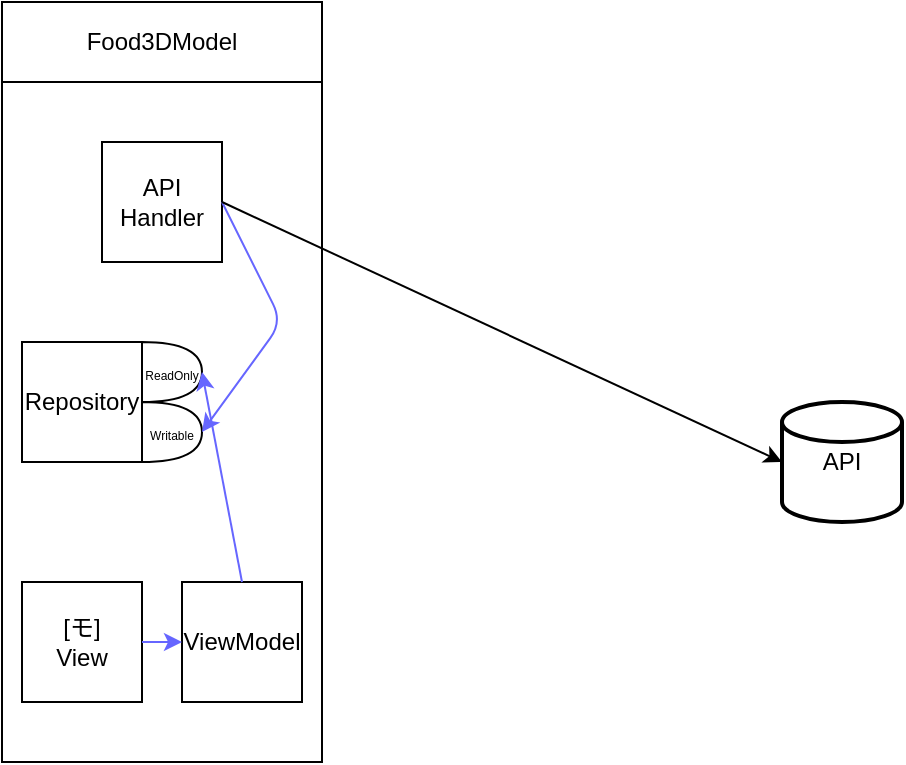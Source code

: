 <mxfile>
    <diagram id="yuW7mbb7v-cCuCxlibOZ" name="ページ1">
        <mxGraphModel dx="1874" dy="2358" grid="1" gridSize="10" guides="1" tooltips="1" connect="1" arrows="1" fold="1" page="1" pageScale="1" pageWidth="1200" pageHeight="1920" math="0" shadow="0">
            <root>
                <mxCell id="0"/>
                <mxCell id="1" parent="0"/>
                <mxCell id="2" value="" style="rounded=0;whiteSpace=wrap;html=1;" vertex="1" parent="1">
                    <mxGeometry x="-140" y="-340" width="160" height="360" as="geometry"/>
                </mxCell>
                <mxCell id="3" value="Food3DModel" style="rounded=0;whiteSpace=wrap;html=1;" vertex="1" parent="1">
                    <mxGeometry x="-140" y="-360" width="160" height="40" as="geometry"/>
                </mxCell>
                <mxCell id="5" value="API" style="strokeWidth=2;html=1;shape=mxgraph.flowchart.database;whiteSpace=wrap;" vertex="1" parent="1">
                    <mxGeometry x="250" y="-160" width="60" height="60" as="geometry"/>
                </mxCell>
                <mxCell id="6" value="API&lt;div&gt;Handler&lt;/div&gt;" style="rounded=0;whiteSpace=wrap;html=1;" vertex="1" parent="1">
                    <mxGeometry x="-90" y="-290" width="60" height="60" as="geometry"/>
                </mxCell>
                <mxCell id="7" value="Repository" style="rounded=0;whiteSpace=wrap;html=1;" vertex="1" parent="1">
                    <mxGeometry x="-130" y="-190" width="60" height="60" as="geometry"/>
                </mxCell>
                <mxCell id="8" value="&lt;font style=&quot;font-size: 6px;&quot;&gt;Read&lt;/font&gt;&lt;span style=&quot;font-size: 6px; background-color: transparent;&quot;&gt;Only&lt;/span&gt;" style="shape=or;whiteSpace=wrap;html=1;" vertex="1" parent="1">
                    <mxGeometry x="-70" y="-190" width="30" height="30" as="geometry"/>
                </mxCell>
                <mxCell id="9" value="&lt;span style=&quot;font-size: 6px;&quot;&gt;Writable&lt;/span&gt;" style="shape=or;whiteSpace=wrap;html=1;" vertex="1" parent="1">
                    <mxGeometry x="-70" y="-160" width="30" height="30" as="geometry"/>
                </mxCell>
                <mxCell id="10" value="" style="endArrow=classic;html=1;exitX=1;exitY=0.5;exitDx=0;exitDy=0;strokeColor=#6666FF;entryX=1;entryY=0.5;entryDx=0;entryDy=0;entryPerimeter=0;" edge="1" parent="1" source="6" target="9">
                    <mxGeometry width="50" height="50" relative="1" as="geometry">
                        <mxPoint x="50" y="-190" as="sourcePoint"/>
                        <mxPoint x="100" y="-240" as="targetPoint"/>
                        <Array as="points">
                            <mxPoint y="-200"/>
                        </Array>
                    </mxGeometry>
                </mxCell>
                <mxCell id="11" value="&lt;div&gt;[モ]&lt;/div&gt;View" style="rounded=0;whiteSpace=wrap;html=1;" vertex="1" parent="1">
                    <mxGeometry x="-130" y="-70" width="60" height="60" as="geometry"/>
                </mxCell>
                <mxCell id="12" value="ViewModel" style="rounded=0;whiteSpace=wrap;html=1;" vertex="1" parent="1">
                    <mxGeometry x="-50" y="-70" width="60" height="60" as="geometry"/>
                </mxCell>
                <mxCell id="13" value="" style="endArrow=classic;html=1;strokeColor=#6666FF;entryX=0;entryY=0.5;entryDx=0;entryDy=0;exitX=1;exitY=0.5;exitDx=0;exitDy=0;" edge="1" parent="1" source="11" target="12">
                    <mxGeometry width="50" height="50" relative="1" as="geometry">
                        <mxPoint x="-180" y="-110" as="sourcePoint"/>
                        <mxPoint x="-30" y="-135" as="targetPoint"/>
                        <Array as="points"/>
                    </mxGeometry>
                </mxCell>
                <mxCell id="14" value="" style="endArrow=classic;html=1;exitX=0.5;exitY=0;exitDx=0;exitDy=0;strokeColor=#6666FF;entryX=1;entryY=0.5;entryDx=0;entryDy=0;entryPerimeter=0;" edge="1" parent="1" source="12" target="8">
                    <mxGeometry width="50" height="50" relative="1" as="geometry">
                        <mxPoint x="-20" y="-250" as="sourcePoint"/>
                        <mxPoint x="-30" y="-135" as="targetPoint"/>
                        <Array as="points"/>
                    </mxGeometry>
                </mxCell>
                <mxCell id="15" value="" style="endArrow=classic;html=1;exitX=1;exitY=0.5;exitDx=0;exitDy=0;entryX=0;entryY=0.5;entryDx=0;entryDy=0;entryPerimeter=0;" edge="1" parent="1" source="6" target="5">
                    <mxGeometry width="50" height="50" relative="1" as="geometry">
                        <mxPoint x="40" y="-190" as="sourcePoint"/>
                        <mxPoint x="90" y="-240" as="targetPoint"/>
                    </mxGeometry>
                </mxCell>
            </root>
        </mxGraphModel>
    </diagram>
</mxfile>